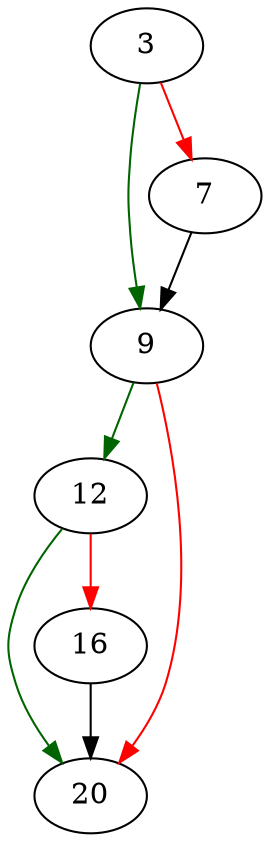 strict digraph "make_ancestor" {
	// Node definitions.
	3 [entry=true];
	9;
	7;
	12;
	20;
	16;

	// Edge definitions.
	3 -> 9 [
		color=darkgreen
		cond=true
	];
	3 -> 7 [
		color=red
		cond=false
	];
	9 -> 12 [
		color=darkgreen
		cond=true
	];
	9 -> 20 [
		color=red
		cond=false
	];
	7 -> 9;
	12 -> 20 [
		color=darkgreen
		cond=true
	];
	12 -> 16 [
		color=red
		cond=false
	];
	16 -> 20;
}